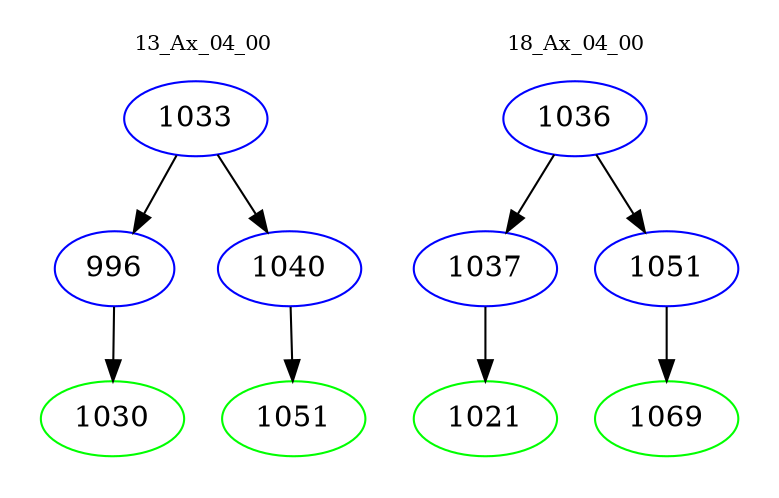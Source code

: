 digraph{
subgraph cluster_0 {
color = white
label = "13_Ax_04_00";
fontsize=10;
T0_1033 [label="1033", color="blue"]
T0_1033 -> T0_996 [color="black"]
T0_996 [label="996", color="blue"]
T0_996 -> T0_1030 [color="black"]
T0_1030 [label="1030", color="green"]
T0_1033 -> T0_1040 [color="black"]
T0_1040 [label="1040", color="blue"]
T0_1040 -> T0_1051 [color="black"]
T0_1051 [label="1051", color="green"]
}
subgraph cluster_1 {
color = white
label = "18_Ax_04_00";
fontsize=10;
T1_1036 [label="1036", color="blue"]
T1_1036 -> T1_1037 [color="black"]
T1_1037 [label="1037", color="blue"]
T1_1037 -> T1_1021 [color="black"]
T1_1021 [label="1021", color="green"]
T1_1036 -> T1_1051 [color="black"]
T1_1051 [label="1051", color="blue"]
T1_1051 -> T1_1069 [color="black"]
T1_1069 [label="1069", color="green"]
}
}
